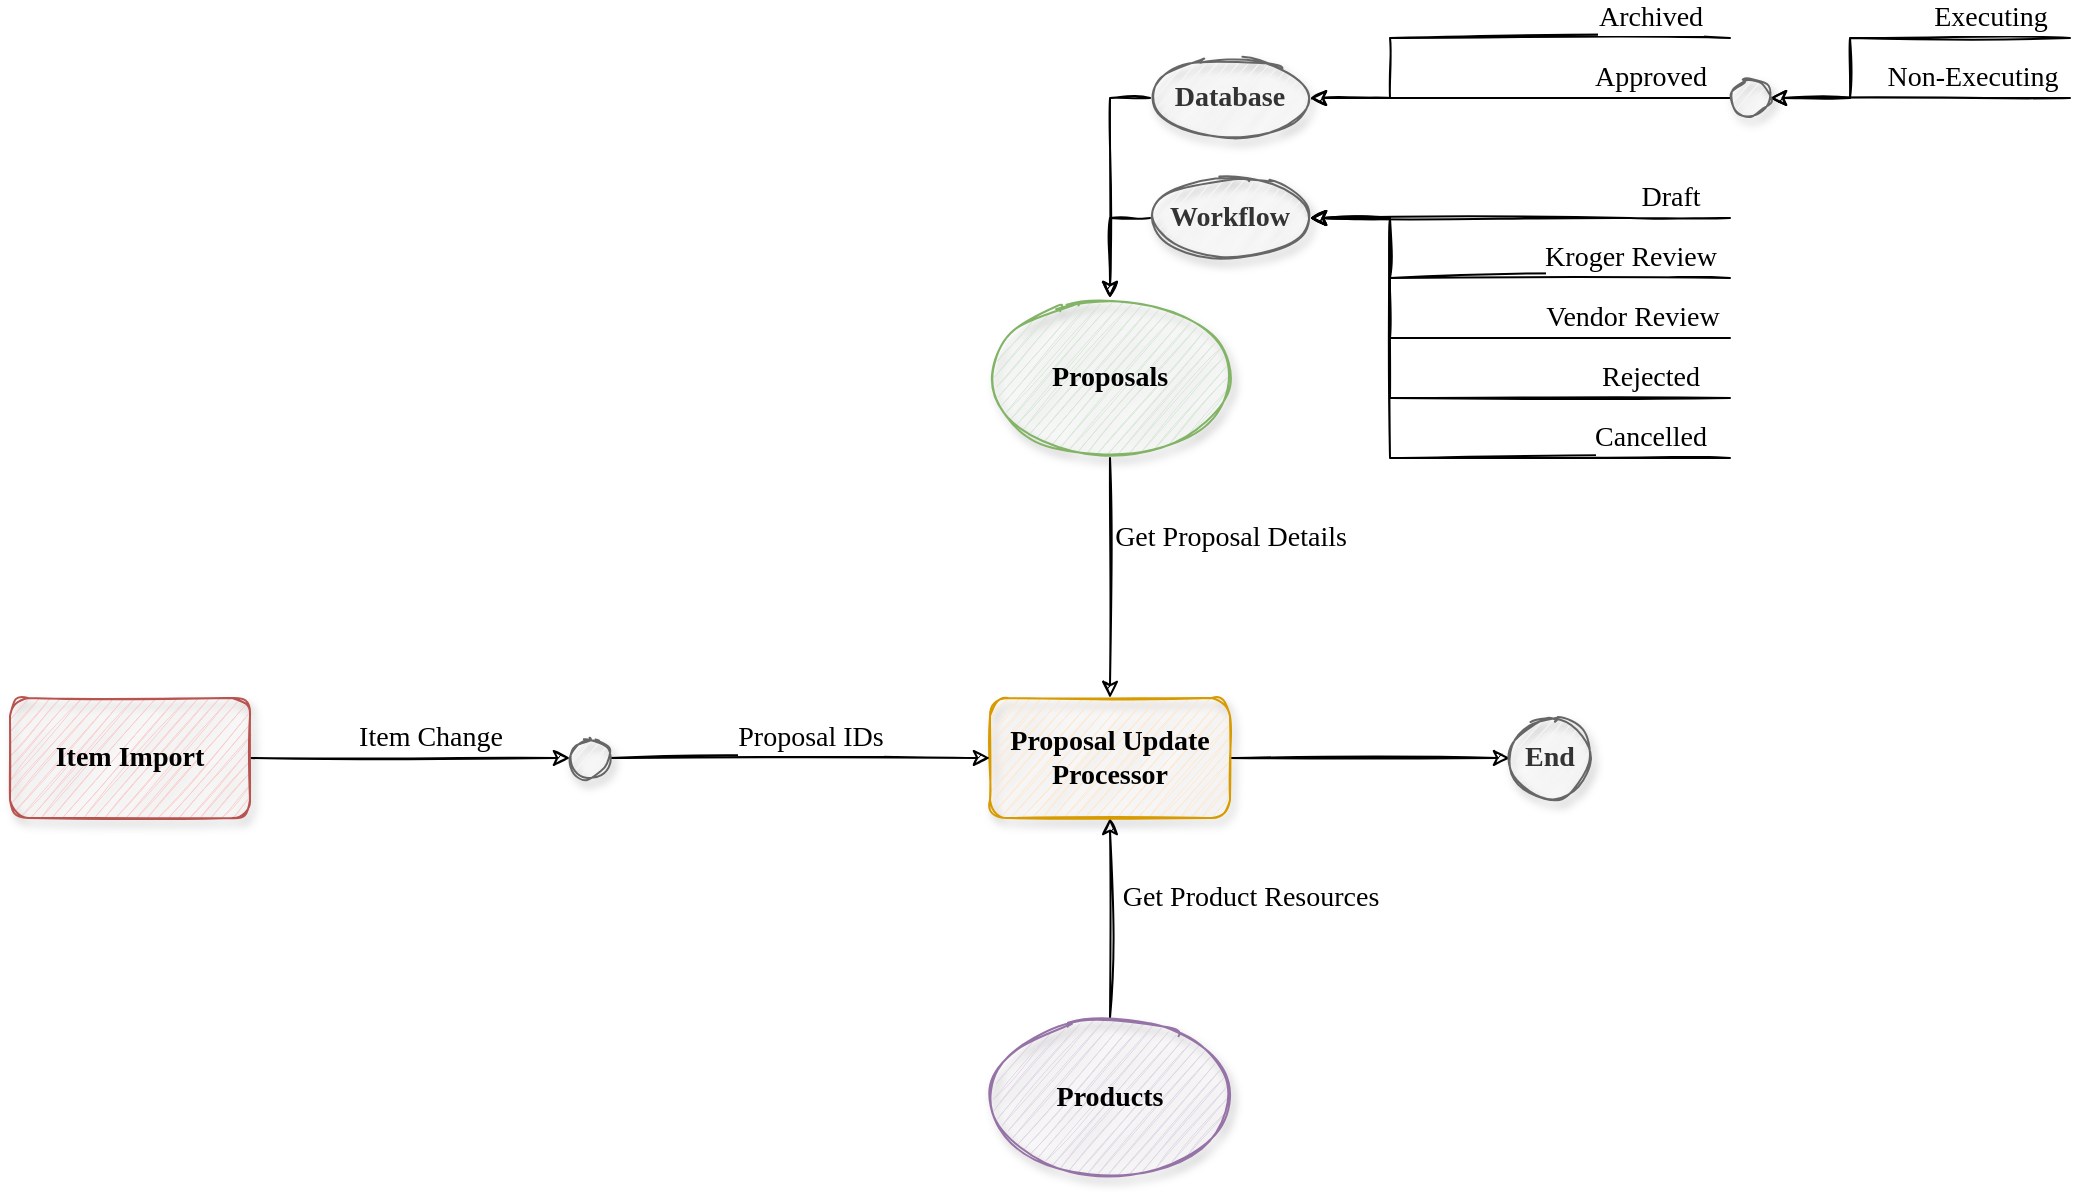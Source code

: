 <mxfile version="14.8.6" type="github">
  <diagram id="DQ5C5lG7SInc3p99U6VC" name="Page-1">
    <mxGraphModel dx="1422" dy="882" grid="1" gridSize="10" guides="1" tooltips="1" connect="1" arrows="1" fold="1" page="1" pageScale="1" pageWidth="827" pageHeight="1169" math="0" shadow="0">
      <root>
        <mxCell id="0" />
        <mxCell id="1" parent="0" />
        <mxCell id="K9nIsjoXFBJWTDQDrknV-18" value="&lt;b&gt;Proposals&lt;/b&gt;" style="ellipse;whiteSpace=wrap;html=1;fillColor=#d5e8d4;strokeColor=#82b366;shadow=1;sketch=1;fontFamily=Comic Sans MS;verticalAlign=middle;fontSize=14;" parent="1" vertex="1">
          <mxGeometry x="660" y="220" width="120" height="80" as="geometry" />
        </mxCell>
        <mxCell id="K9nIsjoXFBJWTDQDrknV-50" style="edgeStyle=orthogonalEdgeStyle;rounded=0;jumpSize=6;orthogonalLoop=1;jettySize=auto;html=1;entryX=0.5;entryY=1;entryDx=0;entryDy=0;endArrow=classic;endFill=1;startSize=6;endSize=6;strokeColor=#000000;strokeWidth=1;shadow=0;sketch=1;fontFamily=Comic Sans MS;verticalAlign=middle;fontSize=14;" parent="1" source="K9nIsjoXFBJWTDQDrknV-19" target="K9nIsjoXFBJWTDQDrknV-46" edge="1">
          <mxGeometry relative="1" as="geometry" />
        </mxCell>
        <mxCell id="K9nIsjoXFBJWTDQDrknV-51" value="Get Product Resources" style="edgeLabel;html=1;align=center;verticalAlign=bottom;resizable=0;points=[];fontFamily=Comic Sans MS;fontSize=14;labelBackgroundColor=#ffffff;" parent="K9nIsjoXFBJWTDQDrknV-50" vertex="1" connectable="0">
          <mxGeometry x="-0.3" relative="1" as="geometry">
            <mxPoint x="70" y="-15" as="offset" />
          </mxGeometry>
        </mxCell>
        <mxCell id="K9nIsjoXFBJWTDQDrknV-19" value="&lt;b&gt;Products&lt;/b&gt;" style="ellipse;whiteSpace=wrap;html=1;fillColor=#e1d5e7;strokeColor=#9673a6;shadow=1;sketch=1;fontFamily=Comic Sans MS;verticalAlign=middle;fontSize=14;" parent="1" vertex="1">
          <mxGeometry x="660" y="580" width="120" height="80" as="geometry" />
        </mxCell>
        <mxCell id="K9nIsjoXFBJWTDQDrknV-20" value="" style="endArrow=classic;html=1;edgeStyle=orthogonalEdgeStyle;strokeWidth=1;startSize=6;endSize=6;jumpSize=6;rounded=0;endFill=1;entryX=0.5;entryY=0;entryDx=0;entryDy=0;shadow=0;sketch=1;fontFamily=Comic Sans MS;verticalAlign=middle;fontSize=14;" parent="1" source="K9nIsjoXFBJWTDQDrknV-18" target="K9nIsjoXFBJWTDQDrknV-46" edge="1">
          <mxGeometry width="50" height="50" relative="1" as="geometry">
            <mxPoint x="420" y="420" as="sourcePoint" />
            <mxPoint x="720" y="480" as="targetPoint" />
          </mxGeometry>
        </mxCell>
        <mxCell id="K9nIsjoXFBJWTDQDrknV-21" value="Get Proposal Details" style="edgeLabel;html=1;align=center;verticalAlign=bottom;resizable=0;points=[];fontFamily=Comic Sans MS;fontSize=14;" parent="K9nIsjoXFBJWTDQDrknV-20" vertex="1" connectable="0">
          <mxGeometry x="-0.417" y="1" relative="1" as="geometry">
            <mxPoint x="59" y="15" as="offset" />
          </mxGeometry>
        </mxCell>
        <mxCell id="K9nIsjoXFBJWTDQDrknV-24" style="edgeStyle=orthogonalEdgeStyle;rounded=0;jumpSize=6;orthogonalLoop=1;jettySize=auto;html=1;endArrow=classic;endFill=1;startSize=6;endSize=6;strokeColor=#000000;strokeWidth=1;exitX=0;exitY=0.5;exitDx=0;exitDy=0;shadow=0;sketch=1;fontFamily=Comic Sans MS;verticalAlign=middle;fontSize=14;" parent="1" source="K9nIsjoXFBJWTDQDrknV-22" target="K9nIsjoXFBJWTDQDrknV-18" edge="1">
          <mxGeometry relative="1" as="geometry" />
        </mxCell>
        <mxCell id="K9nIsjoXFBJWTDQDrknV-22" value="&lt;b&gt;Database&lt;/b&gt;" style="ellipse;whiteSpace=wrap;html=1;fillColor=#f5f5f5;strokeColor=#666666;fontColor=#333333;shadow=1;sketch=1;fontFamily=Comic Sans MS;verticalAlign=middle;fontSize=14;" parent="1" vertex="1">
          <mxGeometry x="740" y="100" width="80" height="40" as="geometry" />
        </mxCell>
        <mxCell id="K9nIsjoXFBJWTDQDrknV-25" style="edgeStyle=orthogonalEdgeStyle;rounded=0;jumpSize=6;orthogonalLoop=1;jettySize=auto;html=1;endArrow=classic;endFill=1;startSize=6;endSize=6;strokeColor=#000000;strokeWidth=1;shadow=0;sketch=1;fontFamily=Comic Sans MS;verticalAlign=middle;fontSize=14;" parent="1" source="K9nIsjoXFBJWTDQDrknV-23" edge="1">
          <mxGeometry relative="1" as="geometry">
            <mxPoint x="720" y="220" as="targetPoint" />
          </mxGeometry>
        </mxCell>
        <mxCell id="K9nIsjoXFBJWTDQDrknV-23" value="&lt;b&gt;Workflow&lt;/b&gt;" style="ellipse;whiteSpace=wrap;html=1;fillColor=#f5f5f5;strokeColor=#666666;fontColor=#333333;shadow=1;sketch=1;fontFamily=Comic Sans MS;verticalAlign=middle;fontSize=14;" parent="1" vertex="1">
          <mxGeometry x="740" y="160" width="80" height="40" as="geometry" />
        </mxCell>
        <mxCell id="K9nIsjoXFBJWTDQDrknV-26" value="" style="endArrow=classic;html=1;edgeStyle=orthogonalEdgeStyle;strokeWidth=1;startSize=6;endSize=6;jumpSize=6;rounded=0;endFill=1;entryX=1;entryY=0.5;entryDx=0;entryDy=0;exitX=0;exitY=0.5;exitDx=0;exitDy=0;shadow=0;sketch=1;fontFamily=Comic Sans MS;verticalAlign=middle;fontSize=14;" parent="1" source="K9nIsjoXFBJWTDQDrknV-34" target="K9nIsjoXFBJWTDQDrknV-22" edge="1">
          <mxGeometry width="50" height="50" relative="1" as="geometry">
            <mxPoint x="1020" y="120" as="sourcePoint" />
            <mxPoint x="950" y="370" as="targetPoint" />
          </mxGeometry>
        </mxCell>
        <mxCell id="K9nIsjoXFBJWTDQDrknV-27" value="Approved" style="edgeLabel;html=1;align=center;verticalAlign=bottom;resizable=0;points=[];fontFamily=Comic Sans MS;fontSize=14;" parent="K9nIsjoXFBJWTDQDrknV-26" vertex="1" connectable="0">
          <mxGeometry x="-0.417" y="1" relative="1" as="geometry">
            <mxPoint x="21" y="-1" as="offset" />
          </mxGeometry>
        </mxCell>
        <mxCell id="K9nIsjoXFBJWTDQDrknV-28" value="" style="endArrow=classic;html=1;edgeStyle=orthogonalEdgeStyle;strokeWidth=1;startSize=6;endSize=6;jumpSize=6;rounded=0;endFill=1;entryX=1;entryY=0.5;entryDx=0;entryDy=0;shadow=0;sketch=1;fontFamily=Comic Sans MS;verticalAlign=middle;fontSize=14;" parent="1" target="K9nIsjoXFBJWTDQDrknV-22" edge="1">
          <mxGeometry width="50" height="50" relative="1" as="geometry">
            <mxPoint x="1030" y="90" as="sourcePoint" />
            <mxPoint x="820" y="90" as="targetPoint" />
            <Array as="points">
              <mxPoint x="860" y="90" />
              <mxPoint x="860" y="120" />
            </Array>
          </mxGeometry>
        </mxCell>
        <mxCell id="K9nIsjoXFBJWTDQDrknV-29" value="Archived" style="edgeLabel;html=1;align=center;verticalAlign=bottom;resizable=0;points=[];fontFamily=Comic Sans MS;fontSize=14;" parent="K9nIsjoXFBJWTDQDrknV-28" vertex="1" connectable="0">
          <mxGeometry x="-0.417" y="1" relative="1" as="geometry">
            <mxPoint x="30" y="-1" as="offset" />
          </mxGeometry>
        </mxCell>
        <mxCell id="K9nIsjoXFBJWTDQDrknV-30" value="" style="endArrow=classic;html=1;edgeStyle=orthogonalEdgeStyle;strokeWidth=1;startSize=6;endSize=6;jumpSize=6;rounded=0;endFill=1;entryX=1;entryY=0.5;entryDx=0;entryDy=0;shadow=0;sketch=1;fontFamily=Comic Sans MS;verticalAlign=bottom;fontSize=14;" parent="1" target="K9nIsjoXFBJWTDQDrknV-34" edge="1">
          <mxGeometry width="50" height="50" relative="1" as="geometry">
            <mxPoint x="1200" y="90" as="sourcePoint" />
            <mxPoint x="1150" y="90" as="targetPoint" />
            <Array as="points">
              <mxPoint x="1090" y="90" />
              <mxPoint x="1090" y="120" />
            </Array>
          </mxGeometry>
        </mxCell>
        <mxCell id="K9nIsjoXFBJWTDQDrknV-31" value="Executing" style="edgeLabel;html=1;align=center;verticalAlign=bottom;resizable=0;points=[];fontFamily=Comic Sans MS;fontSize=14;" parent="K9nIsjoXFBJWTDQDrknV-30" vertex="1" connectable="0">
          <mxGeometry x="-0.417" y="1" relative="1" as="geometry">
            <mxPoint x="12" y="-1" as="offset" />
          </mxGeometry>
        </mxCell>
        <mxCell id="K9nIsjoXFBJWTDQDrknV-32" value="" style="endArrow=classic;html=1;edgeStyle=orthogonalEdgeStyle;strokeWidth=1;startSize=6;endSize=6;jumpSize=6;rounded=0;endFill=1;entryX=1;entryY=0.5;entryDx=0;entryDy=0;shadow=0;sketch=1;fontFamily=Comic Sans MS;verticalAlign=bottom;fontSize=14;" parent="1" target="K9nIsjoXFBJWTDQDrknV-34" edge="1">
          <mxGeometry width="50" height="50" relative="1" as="geometry">
            <mxPoint x="1200" y="120" as="sourcePoint" />
            <mxPoint x="1080" y="170" as="targetPoint" />
            <Array as="points">
              <mxPoint x="1200" y="120" />
            </Array>
          </mxGeometry>
        </mxCell>
        <mxCell id="K9nIsjoXFBJWTDQDrknV-33" value="Non-Executing" style="edgeLabel;html=1;align=center;verticalAlign=bottom;resizable=0;points=[];fontFamily=Comic Sans MS;fontSize=14;" parent="K9nIsjoXFBJWTDQDrknV-32" vertex="1" connectable="0">
          <mxGeometry x="-0.417" y="1" relative="1" as="geometry">
            <mxPoint x="-6" y="-1" as="offset" />
          </mxGeometry>
        </mxCell>
        <mxCell id="K9nIsjoXFBJWTDQDrknV-34" value="" style="ellipse;whiteSpace=wrap;html=1;aspect=fixed;fillColor=#f5f5f5;strokeColor=#666666;fontColor=#333333;shadow=1;sketch=1;fontFamily=Comic Sans MS;verticalAlign=bottom;fontSize=14;" parent="1" vertex="1">
          <mxGeometry x="1030" y="110" width="20" height="20" as="geometry" />
        </mxCell>
        <mxCell id="K9nIsjoXFBJWTDQDrknV-36" value="" style="endArrow=classic;html=1;edgeStyle=orthogonalEdgeStyle;strokeWidth=1;startSize=6;endSize=6;jumpSize=6;rounded=0;endFill=1;entryX=1;entryY=0.5;entryDx=0;entryDy=0;shadow=0;sketch=1;fontFamily=Comic Sans MS;verticalAlign=middle;fontSize=14;" parent="1" target="K9nIsjoXFBJWTDQDrknV-23" edge="1">
          <mxGeometry width="50" height="50" relative="1" as="geometry">
            <mxPoint x="1030" y="180" as="sourcePoint" />
            <mxPoint x="880" y="210" as="targetPoint" />
            <Array as="points">
              <mxPoint x="980" y="180" />
              <mxPoint x="980" y="180" />
            </Array>
          </mxGeometry>
        </mxCell>
        <mxCell id="K9nIsjoXFBJWTDQDrknV-37" value="Draft" style="edgeLabel;html=1;align=center;verticalAlign=bottom;resizable=0;points=[];fontFamily=Comic Sans MS;fontSize=14;" parent="K9nIsjoXFBJWTDQDrknV-36" vertex="1" connectable="0">
          <mxGeometry x="-0.417" y="1" relative="1" as="geometry">
            <mxPoint x="31" y="-1" as="offset" />
          </mxGeometry>
        </mxCell>
        <mxCell id="K9nIsjoXFBJWTDQDrknV-38" value="" style="endArrow=classic;html=1;edgeStyle=orthogonalEdgeStyle;strokeWidth=1;startSize=6;endSize=6;jumpSize=6;rounded=0;endFill=1;shadow=0;sketch=1;fontFamily=Comic Sans MS;verticalAlign=middle;fontSize=14;" parent="1" edge="1">
          <mxGeometry width="50" height="50" relative="1" as="geometry">
            <mxPoint x="1030" y="210" as="sourcePoint" />
            <mxPoint x="820" y="180" as="targetPoint" />
            <Array as="points">
              <mxPoint x="1030" y="210" />
              <mxPoint x="860" y="210" />
              <mxPoint x="860" y="180" />
            </Array>
          </mxGeometry>
        </mxCell>
        <mxCell id="K9nIsjoXFBJWTDQDrknV-39" value="Kroger Review" style="edgeLabel;html=1;align=center;verticalAlign=bottom;resizable=0;points=[];fontFamily=Comic Sans MS;fontSize=14;" parent="K9nIsjoXFBJWTDQDrknV-38" vertex="1" connectable="0">
          <mxGeometry x="-0.417" y="1" relative="1" as="geometry">
            <mxPoint x="20" y="-1" as="offset" />
          </mxGeometry>
        </mxCell>
        <mxCell id="K9nIsjoXFBJWTDQDrknV-40" value="" style="endArrow=classic;html=1;edgeStyle=orthogonalEdgeStyle;strokeWidth=1;startSize=6;endSize=6;jumpSize=6;rounded=0;endFill=1;entryX=1;entryY=0.5;entryDx=0;entryDy=0;shadow=0;sketch=1;fontFamily=Comic Sans MS;verticalAlign=middle;fontSize=14;" parent="1" target="K9nIsjoXFBJWTDQDrknV-23" edge="1">
          <mxGeometry width="50" height="50" relative="1" as="geometry">
            <mxPoint x="1030" y="240" as="sourcePoint" />
            <mxPoint x="830" y="261" as="targetPoint" />
            <Array as="points">
              <mxPoint x="1030" y="240" />
              <mxPoint x="860" y="240" />
              <mxPoint x="860" y="180" />
            </Array>
          </mxGeometry>
        </mxCell>
        <mxCell id="K9nIsjoXFBJWTDQDrknV-41" value="Vendor Review" style="edgeLabel;html=1;align=center;verticalAlign=bottom;resizable=0;points=[];fontFamily=Comic Sans MS;fontSize=14;" parent="K9nIsjoXFBJWTDQDrknV-40" vertex="1" connectable="0">
          <mxGeometry x="-0.417" y="1" relative="1" as="geometry">
            <mxPoint x="29" y="-1" as="offset" />
          </mxGeometry>
        </mxCell>
        <mxCell id="K9nIsjoXFBJWTDQDrknV-42" value="" style="endArrow=classic;html=1;edgeStyle=orthogonalEdgeStyle;strokeWidth=1;startSize=6;endSize=6;jumpSize=6;rounded=0;endFill=1;entryX=1;entryY=0.5;entryDx=0;entryDy=0;shadow=0;sketch=1;fontFamily=Comic Sans MS;verticalAlign=middle;fontSize=14;" parent="1" target="K9nIsjoXFBJWTDQDrknV-23" edge="1">
          <mxGeometry width="50" height="50" relative="1" as="geometry">
            <mxPoint x="1030" y="270" as="sourcePoint" />
            <mxPoint x="840" y="290" as="targetPoint" />
            <Array as="points">
              <mxPoint x="1030" y="270" />
              <mxPoint x="860" y="270" />
              <mxPoint x="860" y="180" />
            </Array>
          </mxGeometry>
        </mxCell>
        <mxCell id="K9nIsjoXFBJWTDQDrknV-43" value="Rejected" style="edgeLabel;html=1;align=center;verticalAlign=bottom;resizable=0;points=[];fontFamily=Comic Sans MS;fontSize=14;" parent="K9nIsjoXFBJWTDQDrknV-42" vertex="1" connectable="0">
          <mxGeometry x="-0.417" y="1" relative="1" as="geometry">
            <mxPoint x="47" y="-1" as="offset" />
          </mxGeometry>
        </mxCell>
        <mxCell id="K9nIsjoXFBJWTDQDrknV-44" value="" style="endArrow=classic;html=1;edgeStyle=orthogonalEdgeStyle;strokeWidth=1;startSize=6;endSize=6;jumpSize=6;rounded=0;endFill=1;shadow=0;sketch=1;fontFamily=Comic Sans MS;verticalAlign=middle;fontSize=14;" parent="1" edge="1">
          <mxGeometry width="50" height="50" relative="1" as="geometry">
            <mxPoint x="1030" y="300" as="sourcePoint" />
            <mxPoint x="820" y="180" as="targetPoint" />
            <Array as="points">
              <mxPoint x="1030" y="300" />
              <mxPoint x="860" y="300" />
              <mxPoint x="860" y="180" />
            </Array>
          </mxGeometry>
        </mxCell>
        <mxCell id="K9nIsjoXFBJWTDQDrknV-45" value="Cancelled" style="edgeLabel;html=1;align=center;verticalAlign=bottom;resizable=0;points=[];fontFamily=Comic Sans MS;fontSize=14;" parent="K9nIsjoXFBJWTDQDrknV-44" vertex="1" connectable="0">
          <mxGeometry x="-0.417" y="1" relative="1" as="geometry">
            <mxPoint x="56" y="-1" as="offset" />
          </mxGeometry>
        </mxCell>
        <mxCell id="K9nIsjoXFBJWTDQDrknV-52" style="edgeStyle=orthogonalEdgeStyle;rounded=0;jumpSize=6;orthogonalLoop=1;jettySize=auto;html=1;endArrow=classic;endFill=1;startSize=6;endSize=6;strokeColor=#000000;strokeWidth=1;entryX=0;entryY=0.5;entryDx=0;entryDy=0;shadow=0;sketch=1;fontFamily=Comic Sans MS;verticalAlign=middle;fontSize=14;" parent="1" source="K9nIsjoXFBJWTDQDrknV-46" target="K9nIsjoXFBJWTDQDrknV-54" edge="1">
          <mxGeometry relative="1" as="geometry">
            <mxPoint x="1030" y="450" as="targetPoint" />
          </mxGeometry>
        </mxCell>
        <mxCell id="K9nIsjoXFBJWTDQDrknV-46" value="&lt;b&gt;Proposal Update Processor&lt;/b&gt;" style="rounded=1;whiteSpace=wrap;html=1;fillColor=#ffe6cc;strokeColor=#d79b00;shadow=1;sketch=1;fontFamily=Comic Sans MS;verticalAlign=middle;fontSize=14;" parent="1" vertex="1">
          <mxGeometry x="660" y="420" width="120" height="60" as="geometry" />
        </mxCell>
        <mxCell id="K9nIsjoXFBJWTDQDrknV-48" style="edgeStyle=orthogonalEdgeStyle;jumpSize=6;orthogonalLoop=1;jettySize=auto;html=1;endArrow=classic;endFill=1;startSize=6;endSize=6;strokeColor=#000000;strokeWidth=1;rounded=0;shadow=0;sketch=1;fontFamily=Comic Sans MS;verticalAlign=middle;fontSize=14;" parent="1" source="K9nIsjoXFBJWTDQDrknV-47" target="K9nIsjoXFBJWTDQDrknV-46" edge="1">
          <mxGeometry relative="1" as="geometry" />
        </mxCell>
        <mxCell id="K9nIsjoXFBJWTDQDrknV-58" value="Proposal IDs" style="edgeLabel;html=1;align=center;verticalAlign=bottom;resizable=0;points=[];fontSize=14;fontFamily=Comic Sans MS;" parent="K9nIsjoXFBJWTDQDrknV-48" vertex="1" connectable="0">
          <mxGeometry x="-0.3" y="2" relative="1" as="geometry">
            <mxPoint x="33" y="2" as="offset" />
          </mxGeometry>
        </mxCell>
        <mxCell id="K9nIsjoXFBJWTDQDrknV-47" value="" style="ellipse;whiteSpace=wrap;html=1;aspect=fixed;fillColor=#f5f5f5;strokeColor=#666666;fontColor=#333333;shadow=1;sketch=1;fontFamily=Comic Sans MS;verticalAlign=middle;fontSize=14;" parent="1" vertex="1">
          <mxGeometry x="450" y="440" width="20" height="20" as="geometry" />
        </mxCell>
        <mxCell id="K9nIsjoXFBJWTDQDrknV-54" value="&lt;b&gt;End&lt;/b&gt;" style="ellipse;whiteSpace=wrap;html=1;aspect=fixed;fillColor=#f5f5f5;strokeColor=#666666;fontColor=#333333;shadow=1;sketch=1;fontFamily=Comic Sans MS;verticalAlign=middle;fontSize=14;" parent="1" vertex="1">
          <mxGeometry x="920" y="430" width="40" height="40" as="geometry" />
        </mxCell>
        <mxCell id="K9nIsjoXFBJWTDQDrknV-56" style="edgeStyle=orthogonalEdgeStyle;rounded=0;sketch=1;jumpSize=6;orthogonalLoop=1;jettySize=auto;html=1;entryX=0;entryY=0.5;entryDx=0;entryDy=0;shadow=0;fontFamily=Comic Sans MS;fontSize=14;endArrow=classic;endFill=1;startSize=6;endSize=6;strokeColor=#000000;strokeWidth=1;verticalAlign=middle;" parent="1" source="K9nIsjoXFBJWTDQDrknV-55" target="K9nIsjoXFBJWTDQDrknV-47" edge="1">
          <mxGeometry relative="1" as="geometry" />
        </mxCell>
        <mxCell id="K9nIsjoXFBJWTDQDrknV-57" value="Item Change" style="edgeLabel;html=1;align=center;verticalAlign=bottom;resizable=0;points=[];fontSize=14;fontFamily=Comic Sans MS;" parent="K9nIsjoXFBJWTDQDrknV-56" vertex="1" connectable="0">
          <mxGeometry x="-0.214" relative="1" as="geometry">
            <mxPoint x="27" as="offset" />
          </mxGeometry>
        </mxCell>
        <mxCell id="K9nIsjoXFBJWTDQDrknV-55" value="&lt;b&gt;Item Import&lt;/b&gt;" style="rounded=1;whiteSpace=wrap;html=1;shadow=1;labelBackgroundColor=none;sketch=1;fontFamily=Comic Sans MS;fontSize=14;verticalAlign=middle;fillColor=#f8cecc;strokeColor=#b85450;glass=0;" parent="1" vertex="1">
          <mxGeometry x="170" y="420" width="120" height="60" as="geometry" />
        </mxCell>
      </root>
    </mxGraphModel>
  </diagram>
</mxfile>

